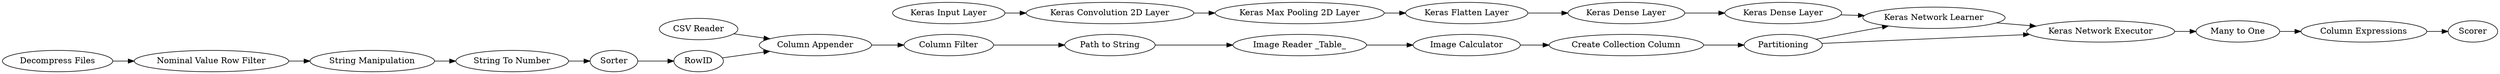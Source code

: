 digraph {
	"-6587774792981971692_118" [label="Column Appender"]
	"5848724503788699288_117" [label="Image Reader _Table_"]
	"5848724503788699288_121" [label="Path to String"]
	"-6587774792981971692_123" [label="CSV Reader"]
	"5848724503788699288_141" [label=Partitioning]
	"-6587774792981971692_124" [label="Column Filter"]
	"5848724503788699288_125" [label="Create Collection Column"]
	"5848724503788699288_97" [label="Keras Network Executor"]
	"-6587774792981971692_56" [label="String Manipulation"]
	"5848724503788699288_95" [label="Keras Dense Layer"]
	"5848724503788699288_96" [label="Keras Network Learner"]
	"5848724503788699288_120" [label="Image Calculator"]
	"-6587774792981971692_57" [label=Sorter]
	"5848724503788699288_112" [label="Decompress Files"]
	"5848724503788699288_94" [label="Keras Dense Layer"]
	"5848724503788699288_75" [label="Column Expressions"]
	"5848724503788699288_90" [label="Keras Input Layer"]
	"5848724503788699288_93" [label="Keras Flatten Layer"]
	"-6587774792981971692_60" [label="String To Number"]
	"-6587774792981971692_115" [label="Nominal Value Row Filter"]
	"5848724503788699288_20" [label="Many to One"]
	"5848724503788699288_91" [label="Keras Convolution 2D Layer"]
	"5848724503788699288_101" [label=Scorer]
	"5848724503788699288_92" [label="Keras Max Pooling 2D Layer"]
	"-6587774792981971692_59" [label=RowID]
	"5848724503788699288_96" -> "5848724503788699288_97"
	"5848724503788699288_93" -> "5848724503788699288_94"
	"5848724503788699288_90" -> "5848724503788699288_91"
	"-6587774792981971692_115" -> "-6587774792981971692_56"
	"-6587774792981971692_56" -> "-6587774792981971692_60"
	"5848724503788699288_94" -> "5848724503788699288_95"
	"5848724503788699288_117" -> "5848724503788699288_120"
	"-6587774792981971692_59" -> "-6587774792981971692_118"
	"5848724503788699288_120" -> "5848724503788699288_125"
	"5848724503788699288_112" -> "-6587774792981971692_115"
	"5848724503788699288_97" -> "5848724503788699288_20"
	"5848724503788699288_20" -> "5848724503788699288_75"
	"5848724503788699288_121" -> "5848724503788699288_117"
	"-6587774792981971692_60" -> "-6587774792981971692_57"
	"-6587774792981971692_118" -> "-6587774792981971692_124"
	"5848724503788699288_125" -> "5848724503788699288_141"
	"-6587774792981971692_124" -> "5848724503788699288_121"
	"5848724503788699288_75" -> "5848724503788699288_101"
	"-6587774792981971692_123" -> "-6587774792981971692_118"
	"5848724503788699288_95" -> "5848724503788699288_96"
	"5848724503788699288_92" -> "5848724503788699288_93"
	"5848724503788699288_91" -> "5848724503788699288_92"
	"5848724503788699288_141" -> "5848724503788699288_97"
	"5848724503788699288_141" -> "5848724503788699288_96"
	"-6587774792981971692_57" -> "-6587774792981971692_59"
	rankdir=LR
}
